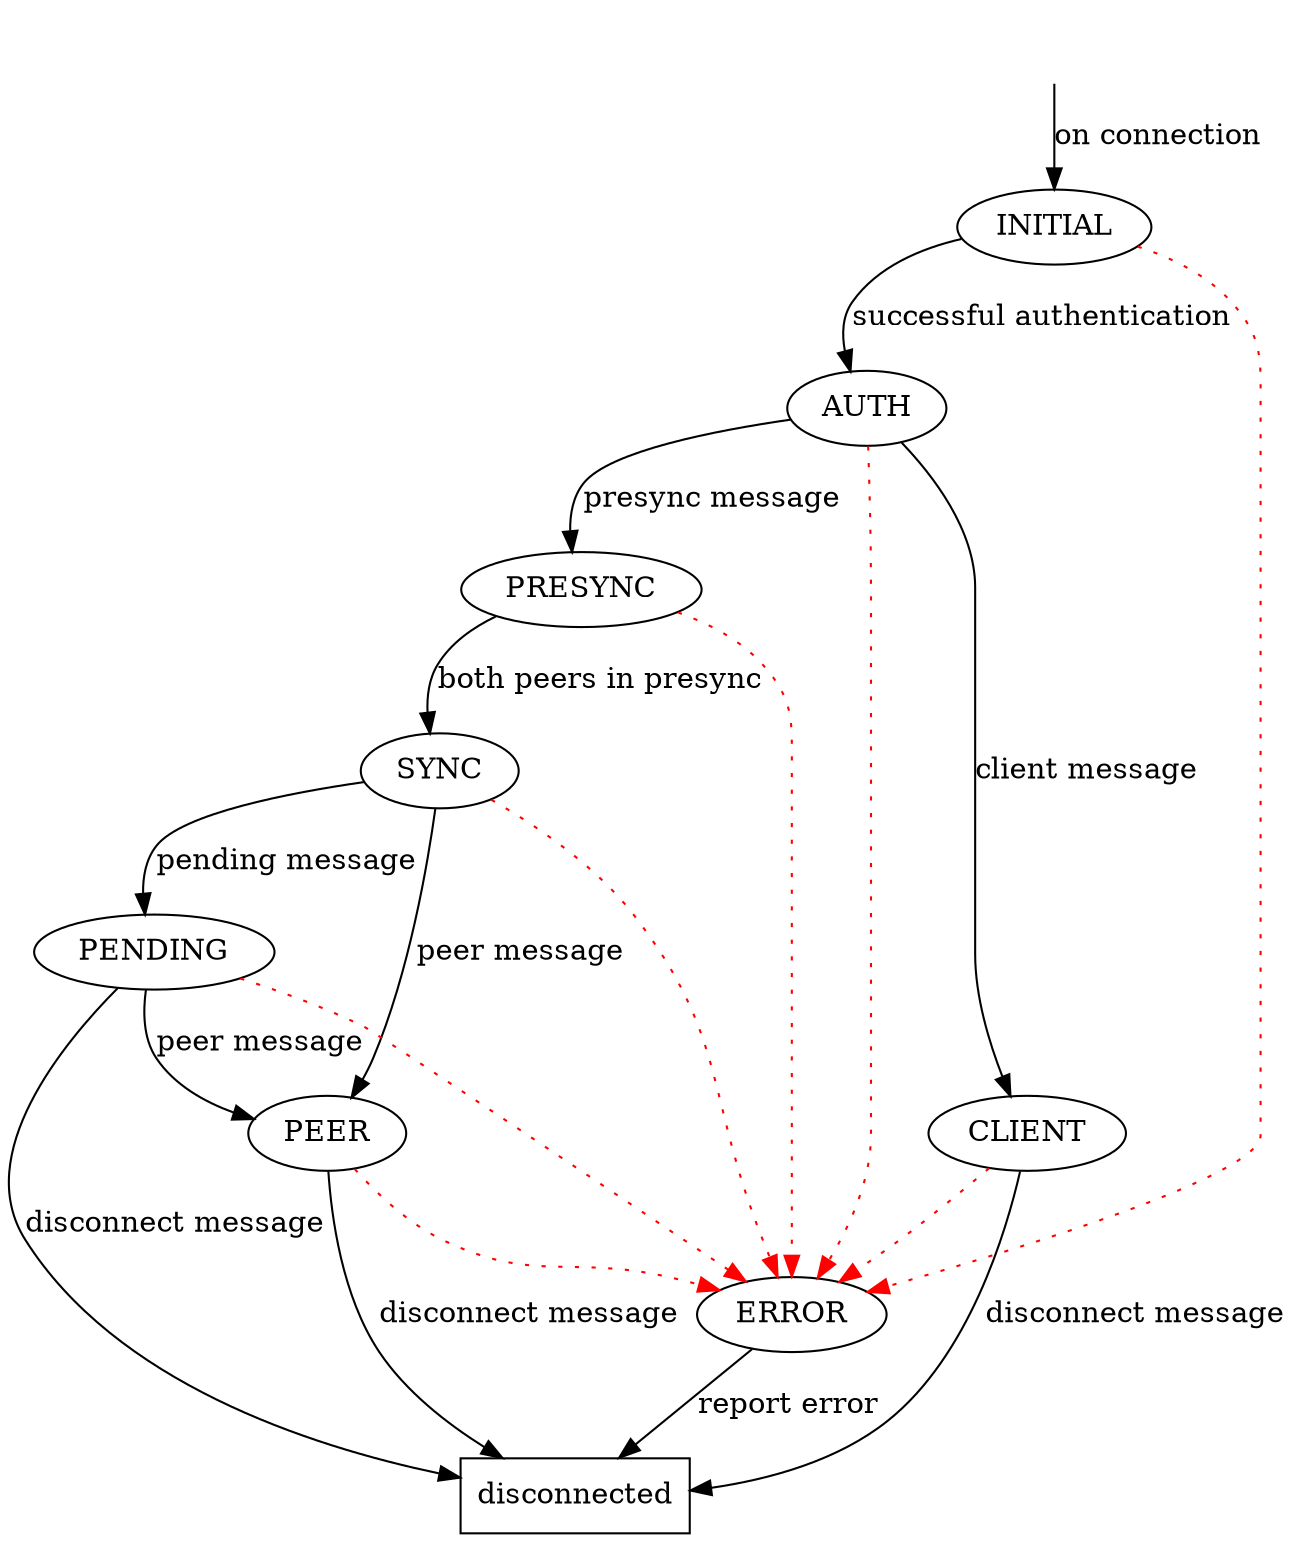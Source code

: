 digraph "connectionstates" {
	connection [shape="none",label=""];
	INITIAL;
	AUTH;
	CLIENT;
	PRESYNC;
	SYNC;
	PENDING;
	PEER;
	ERROR;
	disconnect [shape="box",label="disconnected"];

	connection -> INITIAL [label="on connection"];
	INITIAL -> ERROR [style="dotted",color="red"];
	INITIAL -> AUTH [label="successful authentication"];
	AUTH -> CLIENT [label="client message"];
	AUTH -> PRESYNC [label="presync message"];
	AUTH -> ERROR [style="dotted",color="red"];
	CLIENT -> ERROR [style="dotted",color="red"];
	CLIENT -> disconnect [label="disconnect message"];
	PRESYNC -> SYNC [label="both peers in presync"];
	PRESYNC -> ERROR [style="dotted",color="red"];
	SYNC -> PENDING [label="pending message"];
	SYNC -> PEER [label="peer message"];
	SYNC -> ERROR [style="dotted",color="red"];
	PENDING -> PEER [label="peer message"];
	PENDING -> ERROR [style="dotted",color="red"];
	PENDING -> disconnect [label="disconnect message"];
	PEER -> ERROR [style="dotted",color="red"];
	PEER -> disconnect [label="disconnect message"];
	ERROR -> disconnect [label="report error"];
}
